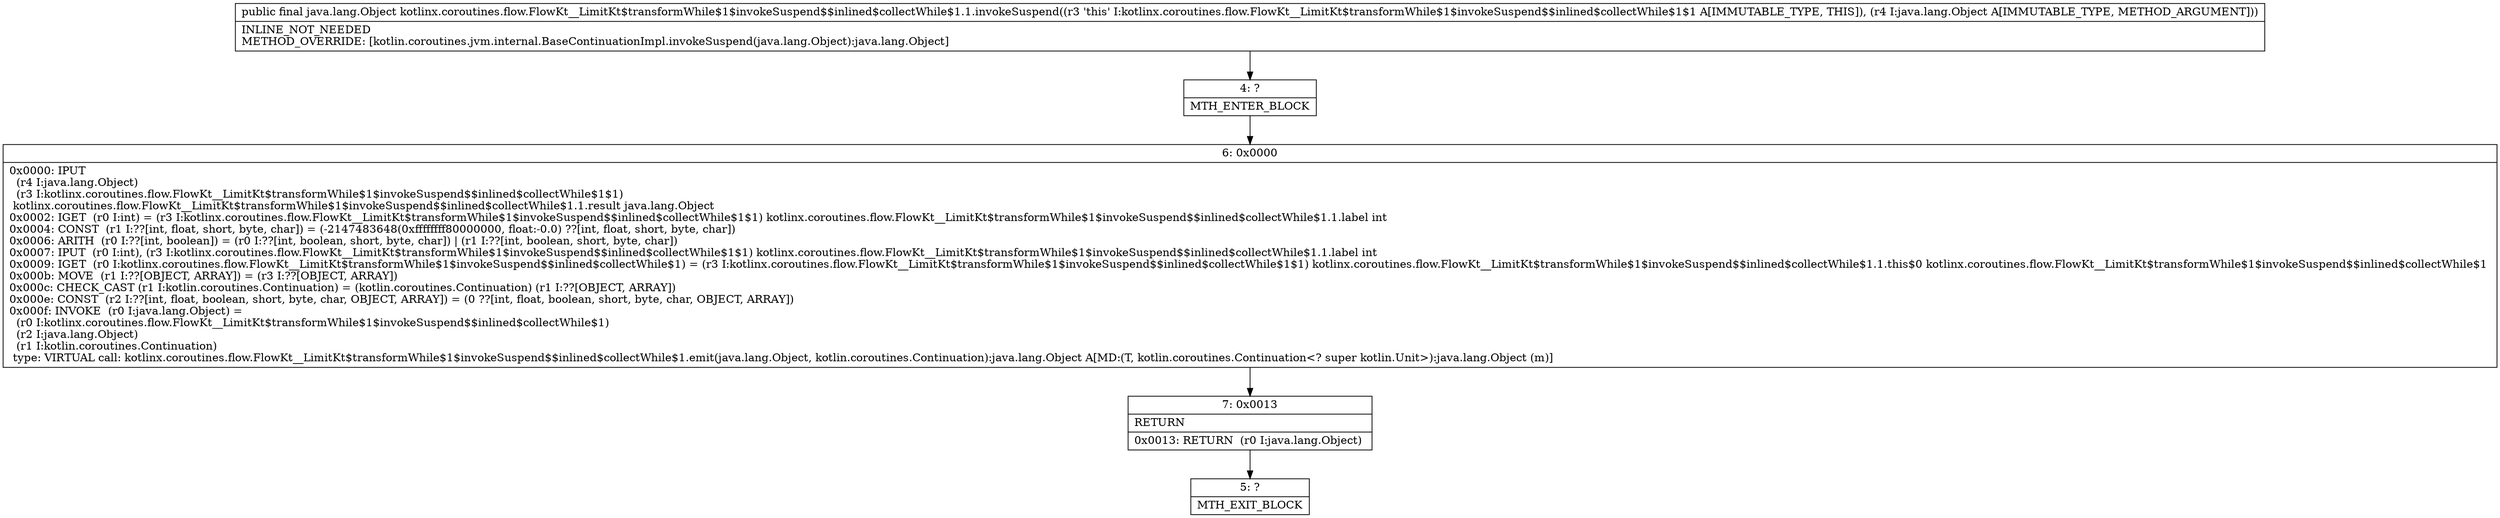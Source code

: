 digraph "CFG forkotlinx.coroutines.flow.FlowKt__LimitKt$transformWhile$1$invokeSuspend$$inlined$collectWhile$1.1.invokeSuspend(Ljava\/lang\/Object;)Ljava\/lang\/Object;" {
Node_4 [shape=record,label="{4\:\ ?|MTH_ENTER_BLOCK\l}"];
Node_6 [shape=record,label="{6\:\ 0x0000|0x0000: IPUT  \l  (r4 I:java.lang.Object)\l  (r3 I:kotlinx.coroutines.flow.FlowKt__LimitKt$transformWhile$1$invokeSuspend$$inlined$collectWhile$1$1)\l kotlinx.coroutines.flow.FlowKt__LimitKt$transformWhile$1$invokeSuspend$$inlined$collectWhile$1.1.result java.lang.Object \l0x0002: IGET  (r0 I:int) = (r3 I:kotlinx.coroutines.flow.FlowKt__LimitKt$transformWhile$1$invokeSuspend$$inlined$collectWhile$1$1) kotlinx.coroutines.flow.FlowKt__LimitKt$transformWhile$1$invokeSuspend$$inlined$collectWhile$1.1.label int \l0x0004: CONST  (r1 I:??[int, float, short, byte, char]) = (\-2147483648(0xffffffff80000000, float:\-0.0) ??[int, float, short, byte, char]) \l0x0006: ARITH  (r0 I:??[int, boolean]) = (r0 I:??[int, boolean, short, byte, char]) \| (r1 I:??[int, boolean, short, byte, char]) \l0x0007: IPUT  (r0 I:int), (r3 I:kotlinx.coroutines.flow.FlowKt__LimitKt$transformWhile$1$invokeSuspend$$inlined$collectWhile$1$1) kotlinx.coroutines.flow.FlowKt__LimitKt$transformWhile$1$invokeSuspend$$inlined$collectWhile$1.1.label int \l0x0009: IGET  (r0 I:kotlinx.coroutines.flow.FlowKt__LimitKt$transformWhile$1$invokeSuspend$$inlined$collectWhile$1) = (r3 I:kotlinx.coroutines.flow.FlowKt__LimitKt$transformWhile$1$invokeSuspend$$inlined$collectWhile$1$1) kotlinx.coroutines.flow.FlowKt__LimitKt$transformWhile$1$invokeSuspend$$inlined$collectWhile$1.1.this$0 kotlinx.coroutines.flow.FlowKt__LimitKt$transformWhile$1$invokeSuspend$$inlined$collectWhile$1 \l0x000b: MOVE  (r1 I:??[OBJECT, ARRAY]) = (r3 I:??[OBJECT, ARRAY]) \l0x000c: CHECK_CAST (r1 I:kotlin.coroutines.Continuation) = (kotlin.coroutines.Continuation) (r1 I:??[OBJECT, ARRAY]) \l0x000e: CONST  (r2 I:??[int, float, boolean, short, byte, char, OBJECT, ARRAY]) = (0 ??[int, float, boolean, short, byte, char, OBJECT, ARRAY]) \l0x000f: INVOKE  (r0 I:java.lang.Object) = \l  (r0 I:kotlinx.coroutines.flow.FlowKt__LimitKt$transformWhile$1$invokeSuspend$$inlined$collectWhile$1)\l  (r2 I:java.lang.Object)\l  (r1 I:kotlin.coroutines.Continuation)\l type: VIRTUAL call: kotlinx.coroutines.flow.FlowKt__LimitKt$transformWhile$1$invokeSuspend$$inlined$collectWhile$1.emit(java.lang.Object, kotlin.coroutines.Continuation):java.lang.Object A[MD:(T, kotlin.coroutines.Continuation\<? super kotlin.Unit\>):java.lang.Object (m)]\l}"];
Node_7 [shape=record,label="{7\:\ 0x0013|RETURN\l|0x0013: RETURN  (r0 I:java.lang.Object) \l}"];
Node_5 [shape=record,label="{5\:\ ?|MTH_EXIT_BLOCK\l}"];
MethodNode[shape=record,label="{public final java.lang.Object kotlinx.coroutines.flow.FlowKt__LimitKt$transformWhile$1$invokeSuspend$$inlined$collectWhile$1.1.invokeSuspend((r3 'this' I:kotlinx.coroutines.flow.FlowKt__LimitKt$transformWhile$1$invokeSuspend$$inlined$collectWhile$1$1 A[IMMUTABLE_TYPE, THIS]), (r4 I:java.lang.Object A[IMMUTABLE_TYPE, METHOD_ARGUMENT]))  | INLINE_NOT_NEEDED\lMETHOD_OVERRIDE: [kotlin.coroutines.jvm.internal.BaseContinuationImpl.invokeSuspend(java.lang.Object):java.lang.Object]\l}"];
MethodNode -> Node_4;Node_4 -> Node_6;
Node_6 -> Node_7;
Node_7 -> Node_5;
}

